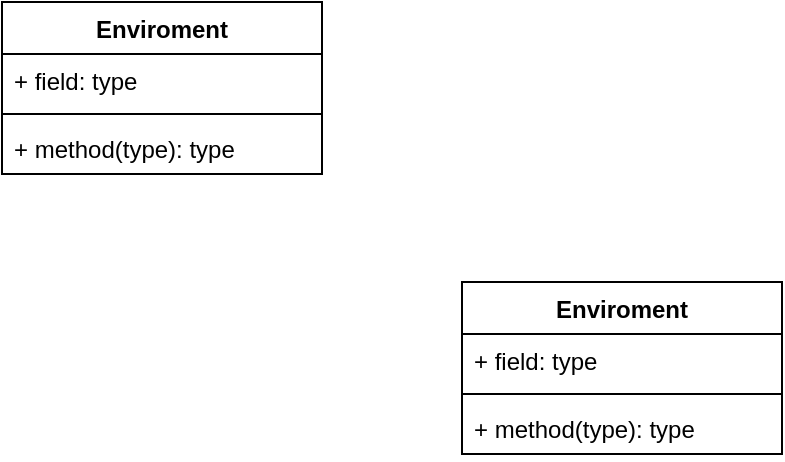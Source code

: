 <mxfile version="24.0.7" type="device">
  <diagram name="Página-1" id="EBCBbK7yXsNRTwAGLsQm">
    <mxGraphModel dx="1434" dy="746" grid="1" gridSize="10" guides="1" tooltips="1" connect="1" arrows="1" fold="1" page="1" pageScale="1" pageWidth="827" pageHeight="1169" math="0" shadow="0">
      <root>
        <mxCell id="0" />
        <mxCell id="1" parent="0" />
        <mxCell id="WgeAQxOcevntgkotHEc6-2" value="Enviroment" style="swimlane;fontStyle=1;align=center;verticalAlign=top;childLayout=stackLayout;horizontal=1;startSize=26;horizontalStack=0;resizeParent=1;resizeParentMax=0;resizeLast=0;collapsible=1;marginBottom=0;whiteSpace=wrap;html=1;" vertex="1" parent="1">
          <mxGeometry x="320" y="220" width="160" height="86" as="geometry" />
        </mxCell>
        <mxCell id="WgeAQxOcevntgkotHEc6-3" value="+ field: type" style="text;strokeColor=none;fillColor=none;align=left;verticalAlign=top;spacingLeft=4;spacingRight=4;overflow=hidden;rotatable=0;points=[[0,0.5],[1,0.5]];portConstraint=eastwest;whiteSpace=wrap;html=1;" vertex="1" parent="WgeAQxOcevntgkotHEc6-2">
          <mxGeometry y="26" width="160" height="26" as="geometry" />
        </mxCell>
        <mxCell id="WgeAQxOcevntgkotHEc6-4" value="" style="line;strokeWidth=1;fillColor=none;align=left;verticalAlign=middle;spacingTop=-1;spacingLeft=3;spacingRight=3;rotatable=0;labelPosition=right;points=[];portConstraint=eastwest;strokeColor=inherit;" vertex="1" parent="WgeAQxOcevntgkotHEc6-2">
          <mxGeometry y="52" width="160" height="8" as="geometry" />
        </mxCell>
        <mxCell id="WgeAQxOcevntgkotHEc6-5" value="+ method(type): type" style="text;strokeColor=none;fillColor=none;align=left;verticalAlign=top;spacingLeft=4;spacingRight=4;overflow=hidden;rotatable=0;points=[[0,0.5],[1,0.5]];portConstraint=eastwest;whiteSpace=wrap;html=1;" vertex="1" parent="WgeAQxOcevntgkotHEc6-2">
          <mxGeometry y="60" width="160" height="26" as="geometry" />
        </mxCell>
        <mxCell id="WgeAQxOcevntgkotHEc6-6" value="Enviroment" style="swimlane;fontStyle=1;align=center;verticalAlign=top;childLayout=stackLayout;horizontal=1;startSize=26;horizontalStack=0;resizeParent=1;resizeParentMax=0;resizeLast=0;collapsible=1;marginBottom=0;whiteSpace=wrap;html=1;" vertex="1" parent="1">
          <mxGeometry x="90" y="80" width="160" height="86" as="geometry" />
        </mxCell>
        <mxCell id="WgeAQxOcevntgkotHEc6-7" value="+ field: type" style="text;strokeColor=none;fillColor=none;align=left;verticalAlign=top;spacingLeft=4;spacingRight=4;overflow=hidden;rotatable=0;points=[[0,0.5],[1,0.5]];portConstraint=eastwest;whiteSpace=wrap;html=1;" vertex="1" parent="WgeAQxOcevntgkotHEc6-6">
          <mxGeometry y="26" width="160" height="26" as="geometry" />
        </mxCell>
        <mxCell id="WgeAQxOcevntgkotHEc6-8" value="" style="line;strokeWidth=1;fillColor=none;align=left;verticalAlign=middle;spacingTop=-1;spacingLeft=3;spacingRight=3;rotatable=0;labelPosition=right;points=[];portConstraint=eastwest;strokeColor=inherit;" vertex="1" parent="WgeAQxOcevntgkotHEc6-6">
          <mxGeometry y="52" width="160" height="8" as="geometry" />
        </mxCell>
        <mxCell id="WgeAQxOcevntgkotHEc6-9" value="+ method(type): type" style="text;strokeColor=none;fillColor=none;align=left;verticalAlign=top;spacingLeft=4;spacingRight=4;overflow=hidden;rotatable=0;points=[[0,0.5],[1,0.5]];portConstraint=eastwest;whiteSpace=wrap;html=1;" vertex="1" parent="WgeAQxOcevntgkotHEc6-6">
          <mxGeometry y="60" width="160" height="26" as="geometry" />
        </mxCell>
      </root>
    </mxGraphModel>
  </diagram>
</mxfile>
